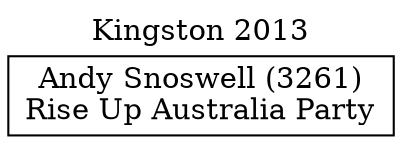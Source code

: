 // House preference flow
digraph "Andy Snoswell (3261)_Kingston_2013" {
	graph [label="Kingston 2013" labelloc=t mclimit=10]
	node [shape=box]
	"Andy Snoswell (3261)" [label="Andy Snoswell (3261)
Rise Up Australia Party"]
}
